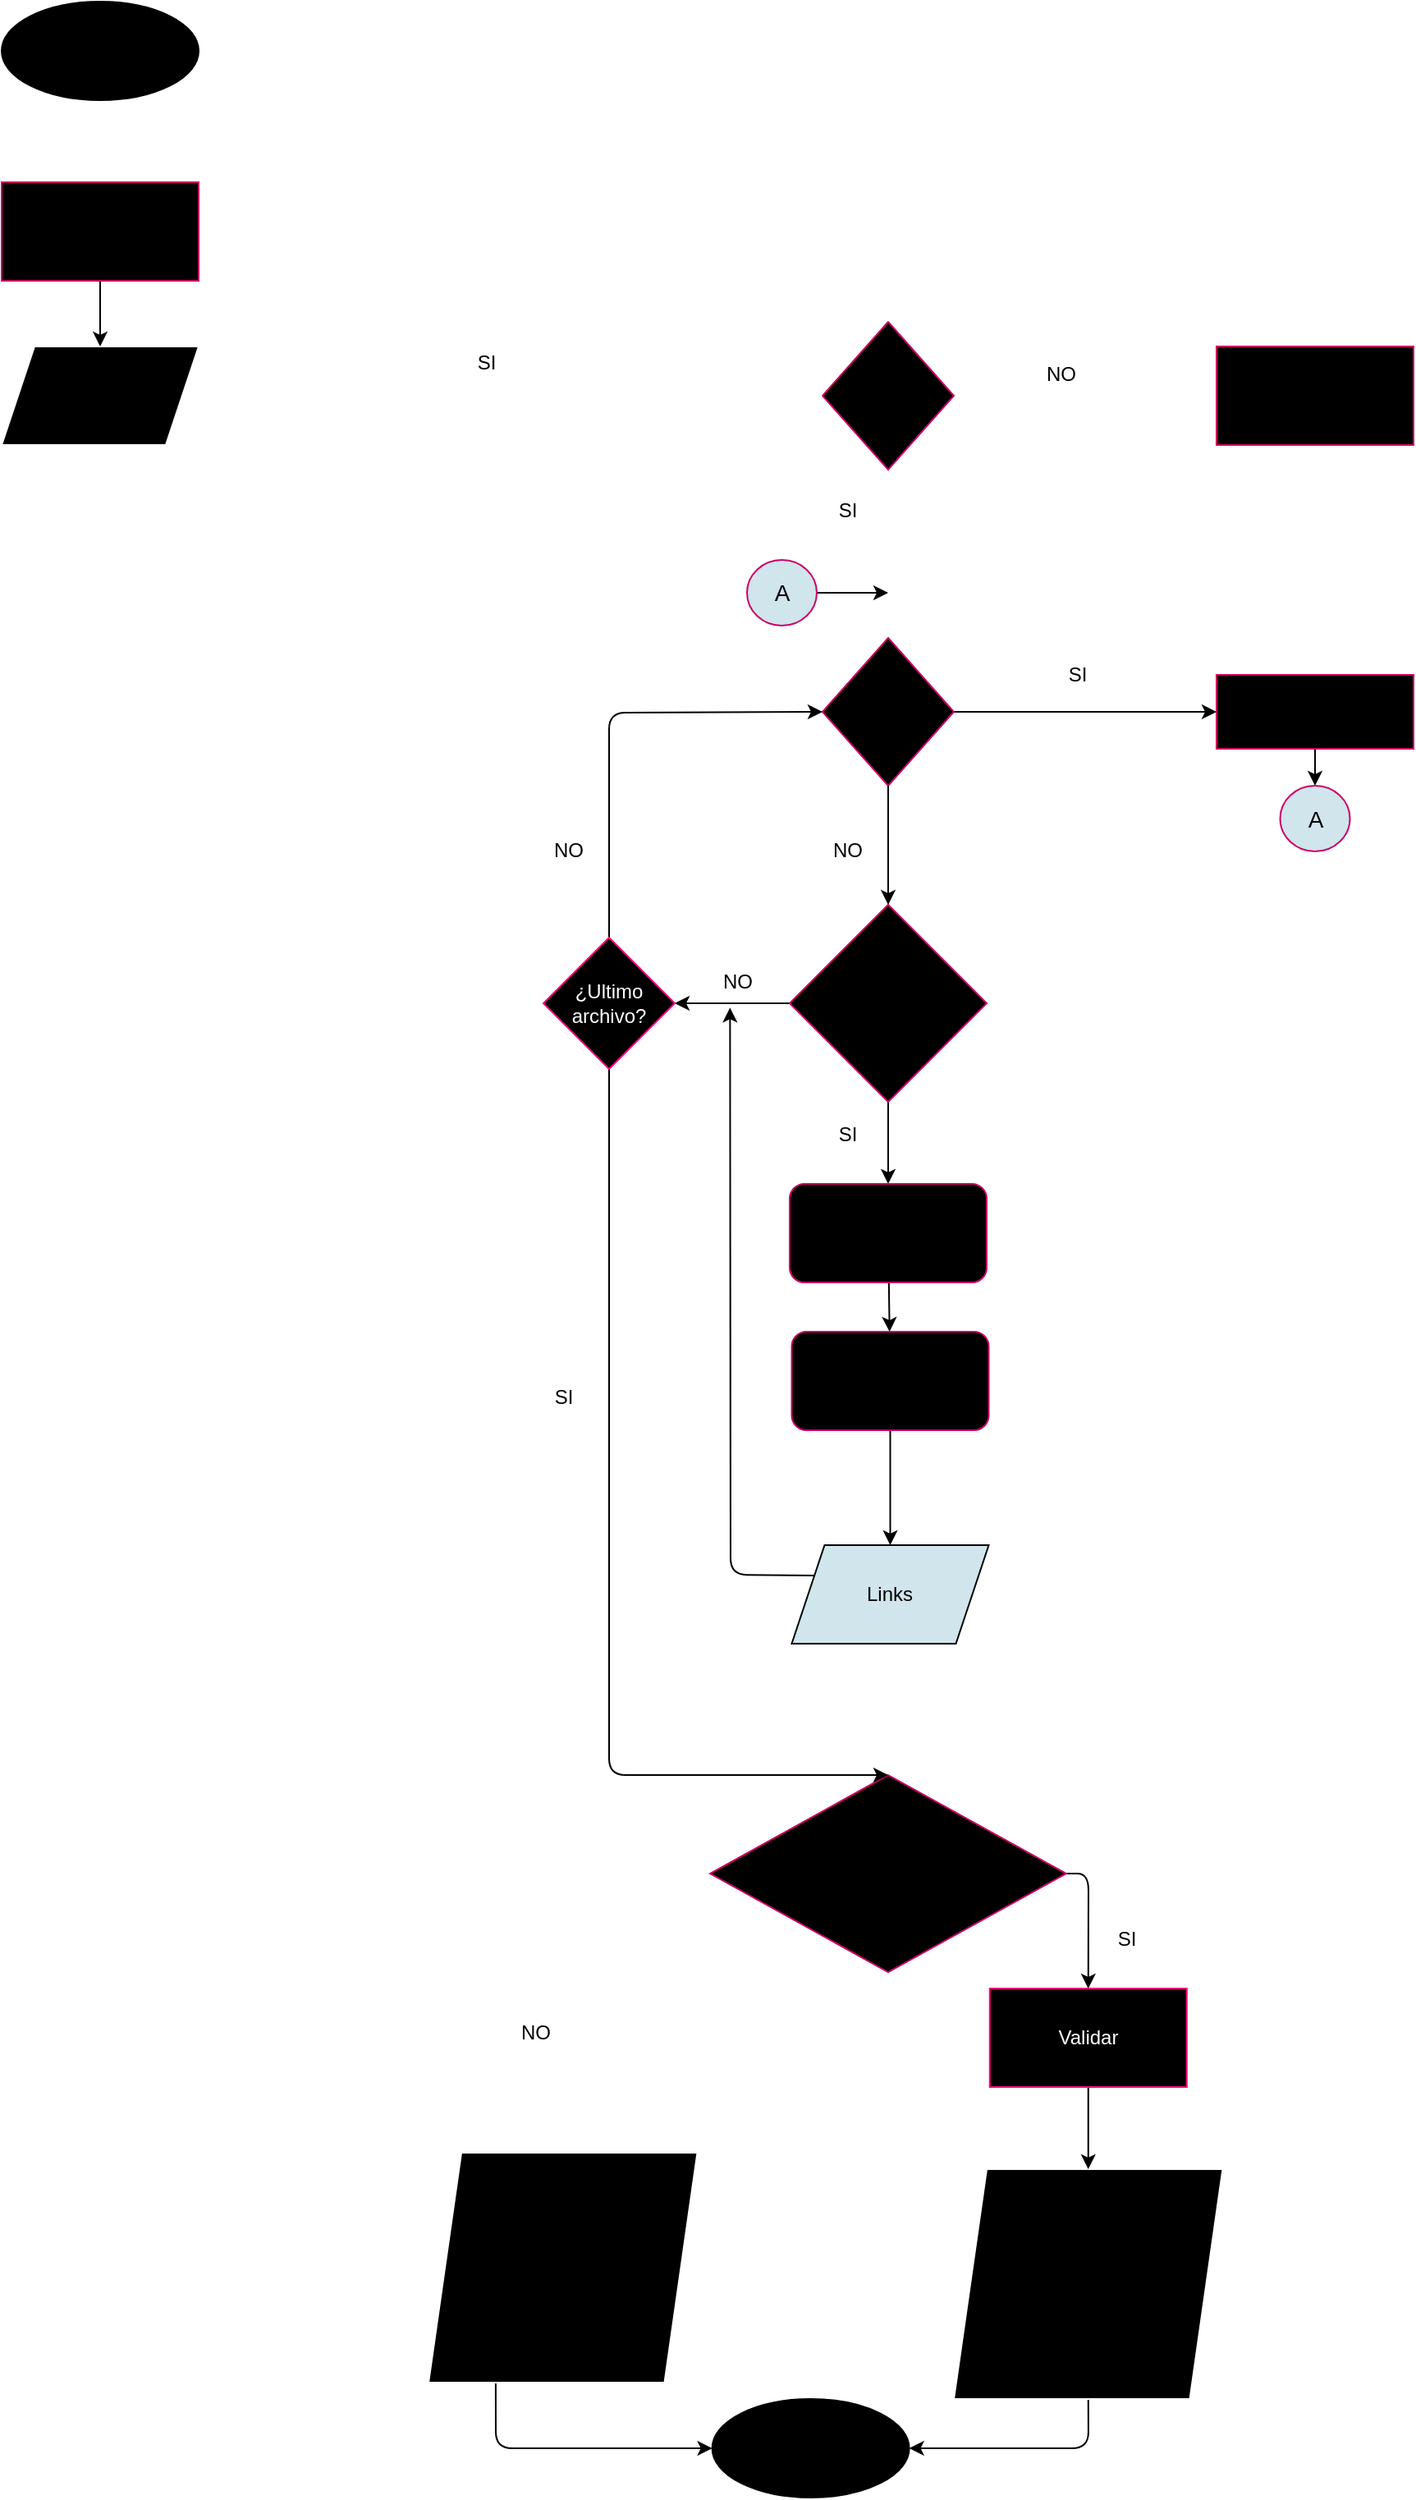 <mxfile>
    <diagram id="2FZi0_aGThHgz31YDSI5" name="Page-1">
        <mxGraphModel dx="1451" dy="1700" grid="1" gridSize="10" guides="1" tooltips="1" connect="1" arrows="1" fold="1" page="1" pageScale="1" pageWidth="827" pageHeight="1169" math="0" shadow="0">
            <root>
                <mxCell id="0"/>
                <mxCell id="1" parent="0"/>
                <mxCell id="43" style="edgeStyle=orthogonalEdgeStyle;html=1;exitX=1;exitY=0.5;exitDx=0;exitDy=0;entryX=0;entryY=0.5;entryDx=0;entryDy=0;fontSize=18;strokeColor=#FFFFFF;fillColor=#FFFFFF;" parent="1" source="33" target="34" edge="1">
                    <mxGeometry relative="1" as="geometry"/>
                </mxCell>
                <mxCell id="44" style="edgeStyle=orthogonalEdgeStyle;html=1;exitX=0.5;exitY=1;exitDx=0;exitDy=0;entryX=0.5;entryY=0;entryDx=0;entryDy=0;fontSize=18;strokeColor=#FFFFFF;fillColor=#FFFFFF;" parent="1" source="33" target="EHd3e6WQ1TEMR4jTYKu5-75" edge="1">
                    <mxGeometry relative="1" as="geometry">
                        <mxPoint x="470" y="260" as="targetPoint"/>
                    </mxGeometry>
                </mxCell>
                <mxCell id="33" value="&lt;font style=&quot;font-size: 14px&quot;&gt;Ruta absoluta&lt;/font&gt;" style="rhombus;whiteSpace=wrap;html=1;fontSize=14;strokeColor=#CC0066;fillColor=#000000;" parent="1" vertex="1">
                    <mxGeometry x="460" y="35" width="80" height="90" as="geometry"/>
                </mxCell>
                <mxCell id="EHd3e6WQ1TEMR4jTYKu5-53" style="edgeStyle=orthogonalEdgeStyle;html=1;exitX=0.5;exitY=0;exitDx=0;exitDy=0;fontSize=14;strokeColor=#FFFFFF;fillColor=#FFFFFF;entryX=0.5;entryY=0;entryDx=0;entryDy=0;" parent="1" source="34" target="33" edge="1">
                    <mxGeometry relative="1" as="geometry">
                        <mxPoint x="320" y="40" as="targetPoint"/>
                        <Array as="points">
                            <mxPoint x="760" y="10"/>
                            <mxPoint x="500" y="10"/>
                        </Array>
                    </mxGeometry>
                </mxCell>
                <mxCell id="34" value="&lt;span style=&quot;font-size: 12px&quot;&gt;Convertir a ruta&lt;/span&gt;&lt;br style=&quot;font-size: 12px&quot;&gt;&lt;span style=&quot;font-size: 12px&quot;&gt;&amp;nbsp;absoluta&lt;/span&gt;" style="whiteSpace=wrap;html=1;fontSize=14;strokeColor=#CC0066;fillColor=#000000;" parent="1" vertex="1">
                    <mxGeometry x="700" y="50" width="120" height="60" as="geometry"/>
                </mxCell>
                <mxCell id="M3rzmKv2C0lq7585j_In-281" style="edgeStyle=none;html=1;exitX=0.5;exitY=1;exitDx=0;exitDy=0;entryX=1;entryY=0.5;entryDx=0;entryDy=0;fontColor=#000000;" edge="1" parent="1" source="41" target="EHd3e6WQ1TEMR4jTYKu5-60">
                    <mxGeometry relative="1" as="geometry">
                        <Array as="points">
                            <mxPoint x="622" y="1330"/>
                        </Array>
                    </mxGeometry>
                </mxCell>
                <mxCell id="41" value="&lt;font style=&quot;font-size: 18px&quot;&gt;&lt;span&gt;&lt;i&gt;href,&lt;br&gt;text,&lt;br&gt;file&lt;br&gt;status,&lt;br&gt;&amp;nbsp;OK&lt;/i&gt;&lt;/span&gt;&lt;/font&gt;" style="shape=parallelogram;perimeter=parallelogramPerimeter;whiteSpace=wrap;html=1;fixedSize=1;fontSize=14;strokeColor=#FFFFFF;fillColor=#000000;fontStyle=1" parent="1" vertex="1">
                    <mxGeometry x="540" y="1160" width="163.75" height="140" as="geometry"/>
                </mxCell>
                <mxCell id="45" value="&lt;font style=&quot;font-size: 12px&quot;&gt;NO&lt;/font&gt;" style="text;html=1;align=center;verticalAlign=middle;resizable=0;points=[];autosize=1;strokeColor=none;fillColor=none;fontSize=18;" parent="1" vertex="1">
                    <mxGeometry x="590" y="50" width="30" height="30" as="geometry"/>
                </mxCell>
                <mxCell id="47" value="SI" style="text;html=1;align=center;verticalAlign=middle;resizable=0;points=[];autosize=1;strokeColor=none;fillColor=none;fontSize=12;" parent="1" vertex="1">
                    <mxGeometry x="460" y="140" width="30" height="20" as="geometry"/>
                </mxCell>
                <mxCell id="EHd3e6WQ1TEMR4jTYKu5-54" style="edgeStyle=orthogonalEdgeStyle;html=1;exitX=1;exitY=0.5;exitDx=0;exitDy=0;entryX=0;entryY=0.5;entryDx=0;entryDy=0;fontSize=14;strokeColor=#FFFFFF;fillColor=#FFFFFF;" parent="1" source="EHd3e6WQ1TEMR4jTYKu5-55" target="33" edge="1">
                    <mxGeometry relative="1" as="geometry">
                        <mxPoint x="220" y="155" as="sourcePoint"/>
                    </mxGeometry>
                </mxCell>
                <mxCell id="EHd3e6WQ1TEMR4jTYKu5-61" style="edgeStyle=orthogonalEdgeStyle;html=1;exitX=0.5;exitY=1;exitDx=0;exitDy=0;fontSize=14;strokeColor=#FFFFFF;fillColor=#FFFFFF;entryX=0;entryY=1;entryDx=0;entryDy=0;" parent="1" source="EHd3e6WQ1TEMR4jTYKu5-55" target="EHd3e6WQ1TEMR4jTYKu5-60" edge="1">
                    <mxGeometry relative="1" as="geometry">
                        <mxPoint x="280" y="1400" as="targetPoint"/>
                        <Array as="points">
                            <mxPoint x="20" y="1351"/>
                        </Array>
                    </mxGeometry>
                </mxCell>
                <mxCell id="EHd3e6WQ1TEMR4jTYKu5-55" value="Existe" style="shape=parallelogram;perimeter=parallelogramPerimeter;whiteSpace=wrap;html=1;fixedSize=1;fontSize=14;strokeColor=#FFFFFF;fillColor=#000000;" parent="1" vertex="1">
                    <mxGeometry x="-40" y="50" width="120" height="60" as="geometry"/>
                </mxCell>
                <mxCell id="EHd3e6WQ1TEMR4jTYKu5-56" value="SI" style="text;html=1;align=center;verticalAlign=middle;resizable=0;points=[];autosize=1;strokeColor=none;fillColor=none;fontSize=12;" parent="1" vertex="1">
                    <mxGeometry x="240" y="50" width="30" height="20" as="geometry"/>
                </mxCell>
                <mxCell id="EHd3e6WQ1TEMR4jTYKu5-59" style="edgeStyle=orthogonalEdgeStyle;html=1;entryX=0.5;entryY=0;entryDx=0;entryDy=0;fontSize=14;strokeColor=#FFFFFF;fillColor=#FFFFFF;" parent="1" source="EHd3e6WQ1TEMR4jTYKu5-57" target="EHd3e6WQ1TEMR4jTYKu5-58" edge="1">
                    <mxGeometry relative="1" as="geometry"/>
                </mxCell>
                <mxCell id="EHd3e6WQ1TEMR4jTYKu5-57" value="&lt;b&gt;&lt;font style=&quot;font-size: 24px&quot;&gt;Inicio&lt;/font&gt;&lt;/b&gt;" style="ellipse;whiteSpace=wrap;html=1;fontSize=14;strokeColor=#000000;fillColor=#000000;" parent="1" vertex="1">
                    <mxGeometry x="-40" y="-160" width="120" height="60" as="geometry"/>
                </mxCell>
                <mxCell id="M3rzmKv2C0lq7585j_In-67" style="edgeStyle=none;html=1;exitX=0.5;exitY=1;exitDx=0;exitDy=0;entryX=0.5;entryY=0;entryDx=0;entryDy=0;fontColor=#FFFFFF;" edge="1" parent="1" source="EHd3e6WQ1TEMR4jTYKu5-58" target="EHd3e6WQ1TEMR4jTYKu5-55">
                    <mxGeometry relative="1" as="geometry"/>
                </mxCell>
                <mxCell id="EHd3e6WQ1TEMR4jTYKu5-58" value="&lt;font style=&quot;font-size: 14px&quot;&gt;Ingreso de ruta&lt;/font&gt;" style="whiteSpace=wrap;html=1;fontSize=24;strokeColor=#CC0066;fillColor=#000000;" parent="1" vertex="1">
                    <mxGeometry x="-40" y="-50" width="120" height="60" as="geometry"/>
                </mxCell>
                <mxCell id="EHd3e6WQ1TEMR4jTYKu5-60" value="&lt;b&gt;&lt;font style=&quot;font-size: 24px&quot;&gt;Fin&lt;/font&gt;&lt;/b&gt;" style="ellipse;whiteSpace=wrap;html=1;fontSize=14;strokeColor=#000000;fillColor=#000000;" parent="1" vertex="1">
                    <mxGeometry x="392.81" y="1300" width="120" height="60" as="geometry"/>
                </mxCell>
                <mxCell id="M3rzmKv2C0lq7585j_In-110" value="" style="edgeStyle=none;html=1;fontColor=#FFFFFF;" edge="1" parent="1" source="EHd3e6WQ1TEMR4jTYKu5-65" target="M3rzmKv2C0lq7585j_In-109">
                    <mxGeometry relative="1" as="geometry"/>
                </mxCell>
                <mxCell id="M3rzmKv2C0lq7585j_In-299" value="" style="edgeStyle=none;html=1;fontColor=#000000;entryX=1;entryY=0.5;entryDx=0;entryDy=0;" edge="1" parent="1" source="EHd3e6WQ1TEMR4jTYKu5-65" target="M3rzmKv2C0lq7585j_In-301">
                    <mxGeometry relative="1" as="geometry">
                        <mxPoint x="360" y="450" as="targetPoint"/>
                    </mxGeometry>
                </mxCell>
                <mxCell id="EHd3e6WQ1TEMR4jTYKu5-65" value="&lt;span&gt;Archivos md&lt;/span&gt;" style="rhombus;whiteSpace=wrap;html=1;fontSize=14;strokeColor=#CC0066;fillColor=#000000;" parent="1" vertex="1">
                    <mxGeometry x="440" y="390" width="120" height="120" as="geometry"/>
                </mxCell>
                <mxCell id="M3rzmKv2C0lq7585j_In-99" value="" style="edgeStyle=none;html=1;fontColor=#FFFFFF;" edge="1" parent="1" source="EHd3e6WQ1TEMR4jTYKu5-75">
                    <mxGeometry relative="1" as="geometry">
                        <mxPoint x="700" y="272.5" as="targetPoint"/>
                    </mxGeometry>
                </mxCell>
                <mxCell id="EHd3e6WQ1TEMR4jTYKu5-75" value="&lt;span style=&quot;font-size: 12px&quot;&gt;Directorio&lt;/span&gt;" style="rhombus;whiteSpace=wrap;html=1;fontSize=14;strokeColor=#CC0066;fillColor=#000000;" parent="1" vertex="1">
                    <mxGeometry x="460" y="227.5" width="80" height="90" as="geometry"/>
                </mxCell>
                <mxCell id="EHd3e6WQ1TEMR4jTYKu5-111" style="edgeStyle=orthogonalEdgeStyle;html=1;exitX=0;exitY=0.5;exitDx=0;exitDy=0;entryX=0.5;entryY=0;entryDx=0;entryDy=0;fontSize=14;strokeColor=#FFFFFF;fillColor=#FFFFFF;" parent="1" source="EHd3e6WQ1TEMR4jTYKu5-103" target="EHd3e6WQ1TEMR4jTYKu5-110" edge="1">
                    <mxGeometry relative="1" as="geometry"/>
                </mxCell>
                <mxCell id="M3rzmKv2C0lq7585j_In-291" style="edgeStyle=none;html=1;entryX=0.5;entryY=0;entryDx=0;entryDy=0;fontColor=#000000;exitX=1;exitY=0.5;exitDx=0;exitDy=0;" edge="1" parent="1" source="EHd3e6WQ1TEMR4jTYKu5-103" target="M3rzmKv2C0lq7585j_In-290">
                    <mxGeometry relative="1" as="geometry">
                        <mxPoint x="620" y="870" as="sourcePoint"/>
                        <Array as="points">
                            <mxPoint x="622" y="980"/>
                        </Array>
                    </mxGeometry>
                </mxCell>
                <mxCell id="EHd3e6WQ1TEMR4jTYKu5-103" value="¿validate?" style="rhombus;whiteSpace=wrap;html=1;fontSize=14;fillColor=#000000;strokeColor=#CC0066;" parent="1" vertex="1">
                    <mxGeometry x="391.56" y="920" width="216.87" height="120" as="geometry"/>
                </mxCell>
                <mxCell id="EHd3e6WQ1TEMR4jTYKu5-108" value="SI" style="text;html=1;align=center;verticalAlign=middle;resizable=0;points=[];autosize=1;strokeColor=none;fillColor=none;fontSize=12;" parent="1" vertex="1">
                    <mxGeometry x="630" y="1010" width="30" height="20" as="geometry"/>
                </mxCell>
                <mxCell id="M3rzmKv2C0lq7585j_In-280" style="edgeStyle=none;html=1;exitX=0.25;exitY=1;exitDx=0;exitDy=0;entryX=0;entryY=0.5;entryDx=0;entryDy=0;fontColor=#000000;" edge="1" parent="1" source="EHd3e6WQ1TEMR4jTYKu5-110" target="EHd3e6WQ1TEMR4jTYKu5-60">
                    <mxGeometry relative="1" as="geometry">
                        <Array as="points">
                            <mxPoint x="261" y="1330"/>
                            <mxPoint x="370" y="1330"/>
                        </Array>
                    </mxGeometry>
                </mxCell>
                <mxCell id="EHd3e6WQ1TEMR4jTYKu5-110" value="&lt;font style=&quot;font-size: 18px&quot;&gt;&lt;b&gt;&lt;i&gt;href,&lt;br&gt;text,&lt;br&gt;file&lt;br&gt;&lt;/i&gt;&lt;/b&gt;&lt;/font&gt;" style="shape=parallelogram;perimeter=parallelogramPerimeter;whiteSpace=wrap;html=1;fixedSize=1;fontSize=14;strokeColor=#FFFFFF;fillColor=#000000;" parent="1" vertex="1">
                    <mxGeometry x="220.01" y="1150" width="163.75" height="140" as="geometry"/>
                </mxCell>
                <mxCell id="EHd3e6WQ1TEMR4jTYKu5-112" value="&lt;font style=&quot;font-size: 12px&quot;&gt;NO&lt;/font&gt;" style="text;html=1;align=center;verticalAlign=middle;resizable=0;points=[];autosize=1;strokeColor=none;fillColor=none;fontSize=18;" parent="1" vertex="1">
                    <mxGeometry x="270" y="1060" width="30" height="30" as="geometry"/>
                </mxCell>
                <mxCell id="M3rzmKv2C0lq7585j_In-80" style="edgeStyle=none;html=1;exitX=0.5;exitY=1;exitDx=0;exitDy=0;entryX=0.5;entryY=0;entryDx=0;entryDy=0;fontColor=#FFFFFF;" edge="1" parent="1" source="EHd3e6WQ1TEMR4jTYKu5-75" target="EHd3e6WQ1TEMR4jTYKu5-65">
                    <mxGeometry relative="1" as="geometry">
                        <mxPoint x="390" y="440" as="sourcePoint"/>
                    </mxGeometry>
                </mxCell>
                <mxCell id="M3rzmKv2C0lq7585j_In-81" value="SI" style="text;html=1;align=center;verticalAlign=middle;resizable=0;points=[];autosize=1;strokeColor=none;fillColor=none;fontSize=12;" vertex="1" parent="1">
                    <mxGeometry x="600" y="240" width="30" height="20" as="geometry"/>
                </mxCell>
                <mxCell id="M3rzmKv2C0lq7585j_In-285" style="edgeStyle=none;html=1;exitX=0.5;exitY=1;exitDx=0;exitDy=0;entryX=0.5;entryY=0;entryDx=0;entryDy=0;fontColor=#000000;" edge="1" parent="1" target="M3rzmKv2C0lq7585j_In-284">
                    <mxGeometry relative="1" as="geometry">
                        <mxPoint x="760" y="295" as="sourcePoint"/>
                    </mxGeometry>
                </mxCell>
                <mxCell id="M3rzmKv2C0lq7585j_In-98" value="Recorrer archivos" style="whiteSpace=wrap;html=1;fontSize=14;fillColor=#000000;strokeColor=#CC0066;" vertex="1" parent="1">
                    <mxGeometry x="700" y="250" width="120" height="45" as="geometry"/>
                </mxCell>
                <mxCell id="M3rzmKv2C0lq7585j_In-101" value="&lt;font style=&quot;font-size: 12px&quot;&gt;NO&lt;/font&gt;" style="text;html=1;align=center;verticalAlign=middle;resizable=0;points=[];autosize=1;strokeColor=none;fillColor=none;fontSize=18;" vertex="1" parent="1">
                    <mxGeometry x="460" y="340" width="30" height="30" as="geometry"/>
                </mxCell>
                <mxCell id="M3rzmKv2C0lq7585j_In-295" value="" style="edgeStyle=none;html=1;fontColor=#000000;" edge="1" parent="1" source="M3rzmKv2C0lq7585j_In-109" target="M3rzmKv2C0lq7585j_In-294">
                    <mxGeometry relative="1" as="geometry"/>
                </mxCell>
                <mxCell id="M3rzmKv2C0lq7585j_In-109" value="Buscar links" style="rounded=1;whiteSpace=wrap;html=1;fontSize=14;fillColor=#000000;strokeColor=#CC0066;" vertex="1" parent="1">
                    <mxGeometry x="440" y="560" width="120" height="60" as="geometry"/>
                </mxCell>
                <mxCell id="M3rzmKv2C0lq7585j_In-264" style="edgeStyle=none;html=1;exitX=1;exitY=0.5;exitDx=0;exitDy=0;fontColor=#000000;" edge="1" parent="1" source="M3rzmKv2C0lq7585j_In-263">
                    <mxGeometry relative="1" as="geometry">
                        <mxPoint x="500" y="200" as="targetPoint"/>
                    </mxGeometry>
                </mxCell>
                <mxCell id="M3rzmKv2C0lq7585j_In-263" value="&lt;font color=&quot;#000000&quot;&gt;A&lt;/font&gt;" style="ellipse;whiteSpace=wrap;html=1;fontSize=14;fillColor=#D0E5EC;strokeColor=#CC0066;" vertex="1" parent="1">
                    <mxGeometry x="414" y="180" width="42.5" height="40" as="geometry"/>
                </mxCell>
                <mxCell id="M3rzmKv2C0lq7585j_In-284" value="&lt;font color=&quot;#000000&quot;&gt;A&lt;/font&gt;" style="ellipse;whiteSpace=wrap;html=1;fontSize=14;fillColor=#D0E5EC;strokeColor=#CC0066;" vertex="1" parent="1">
                    <mxGeometry x="738.75" y="317.5" width="42.5" height="40" as="geometry"/>
                </mxCell>
                <mxCell id="M3rzmKv2C0lq7585j_In-307" style="edgeStyle=none;html=1;exitX=0;exitY=0.25;exitDx=0;exitDy=0;entryX=0.362;entryY=1.089;entryDx=0;entryDy=0;entryPerimeter=0;fontColor=#000000;" edge="1" parent="1" source="M3rzmKv2C0lq7585j_In-287" target="M3rzmKv2C0lq7585j_In-300">
                    <mxGeometry relative="1" as="geometry">
                        <Array as="points">
                            <mxPoint x="404" y="798"/>
                        </Array>
                    </mxGeometry>
                </mxCell>
                <mxCell id="M3rzmKv2C0lq7585j_In-287" value="Links" style="shape=parallelogram;perimeter=parallelogramPerimeter;whiteSpace=wrap;html=1;fixedSize=1;fontColor=#000000;fillColor=#D0E5EC;" vertex="1" parent="1">
                    <mxGeometry x="441.25" y="780" width="120" height="60" as="geometry"/>
                </mxCell>
                <mxCell id="M3rzmKv2C0lq7585j_In-292" style="edgeStyle=none;html=1;exitX=0.5;exitY=1;exitDx=0;exitDy=0;entryX=0.5;entryY=0;entryDx=0;entryDy=0;fontColor=#000000;" edge="1" parent="1" source="M3rzmKv2C0lq7585j_In-290" target="41">
                    <mxGeometry relative="1" as="geometry"/>
                </mxCell>
                <mxCell id="M3rzmKv2C0lq7585j_In-290" value="&lt;font color=&quot;#ffffff&quot;&gt;Validar&lt;/font&gt;" style="whiteSpace=wrap;html=1;fontColor=#000000;fillColor=#000000;strokeColor=#FF0080;" vertex="1" parent="1">
                    <mxGeometry x="561.88" y="1050" width="120" height="60" as="geometry"/>
                </mxCell>
                <mxCell id="M3rzmKv2C0lq7585j_In-296" style="edgeStyle=none;html=1;exitX=0.5;exitY=1;exitDx=0;exitDy=0;entryX=0.5;entryY=0;entryDx=0;entryDy=0;fontColor=#000000;" edge="1" parent="1" source="M3rzmKv2C0lq7585j_In-294" target="M3rzmKv2C0lq7585j_In-287">
                    <mxGeometry relative="1" as="geometry"/>
                </mxCell>
                <mxCell id="M3rzmKv2C0lq7585j_In-294" value="Guardar links encontrados" style="whiteSpace=wrap;html=1;fontSize=14;fillColor=#000000;strokeColor=#CC0066;rounded=1;" vertex="1" parent="1">
                    <mxGeometry x="441.25" y="650" width="120" height="60" as="geometry"/>
                </mxCell>
                <mxCell id="M3rzmKv2C0lq7585j_In-297" value="SI" style="text;html=1;align=center;verticalAlign=middle;resizable=0;points=[];autosize=1;strokeColor=none;fillColor=none;fontSize=12;" vertex="1" parent="1">
                    <mxGeometry x="460" y="520" width="30" height="20" as="geometry"/>
                </mxCell>
                <mxCell id="M3rzmKv2C0lq7585j_In-300" value="&lt;font style=&quot;font-size: 12px&quot;&gt;NO&lt;/font&gt;" style="text;html=1;align=center;verticalAlign=middle;resizable=0;points=[];autosize=1;strokeColor=none;fillColor=none;fontSize=18;" vertex="1" parent="1">
                    <mxGeometry x="392.81" y="420" width="30" height="30" as="geometry"/>
                </mxCell>
                <mxCell id="M3rzmKv2C0lq7585j_In-304" style="edgeStyle=none;html=1;exitX=0.5;exitY=0;exitDx=0;exitDy=0;entryX=0;entryY=0.5;entryDx=0;entryDy=0;fontColor=#000000;" edge="1" parent="1" source="M3rzmKv2C0lq7585j_In-301" target="EHd3e6WQ1TEMR4jTYKu5-75">
                    <mxGeometry relative="1" as="geometry">
                        <Array as="points">
                            <mxPoint x="330" y="273"/>
                        </Array>
                    </mxGeometry>
                </mxCell>
                <mxCell id="M3rzmKv2C0lq7585j_In-306" style="edgeStyle=none;html=1;exitX=0.5;exitY=1;exitDx=0;exitDy=0;fontColor=#000000;entryX=0.5;entryY=0;entryDx=0;entryDy=0;" edge="1" parent="1" source="M3rzmKv2C0lq7585j_In-301" target="EHd3e6WQ1TEMR4jTYKu5-103">
                    <mxGeometry relative="1" as="geometry">
                        <mxPoint x="500" y="890" as="targetPoint"/>
                        <Array as="points">
                            <mxPoint x="330" y="920"/>
                        </Array>
                    </mxGeometry>
                </mxCell>
                <mxCell id="M3rzmKv2C0lq7585j_In-301" value="&lt;font color=&quot;#ffffff&quot;&gt;¿Ultimo archivo?&lt;/font&gt;" style="rhombus;whiteSpace=wrap;html=1;fontColor=#000000;fillColor=#000000;strokeColor=#FF0080;" vertex="1" parent="1">
                    <mxGeometry x="290" y="410" width="80" height="80" as="geometry"/>
                </mxCell>
                <mxCell id="M3rzmKv2C0lq7585j_In-308" value="SI" style="text;html=1;align=center;verticalAlign=middle;resizable=0;points=[];autosize=1;strokeColor=none;fillColor=none;fontSize=12;" vertex="1" parent="1">
                    <mxGeometry x="286.88" y="680" width="30" height="20" as="geometry"/>
                </mxCell>
                <mxCell id="M3rzmKv2C0lq7585j_In-309" value="&lt;font style=&quot;font-size: 12px&quot;&gt;NO&lt;/font&gt;" style="text;html=1;align=center;verticalAlign=middle;resizable=0;points=[];autosize=1;strokeColor=none;fillColor=none;fontSize=18;" vertex="1" parent="1">
                    <mxGeometry x="290" y="340" width="30" height="30" as="geometry"/>
                </mxCell>
            </root>
        </mxGraphModel>
    </diagram>
</mxfile>